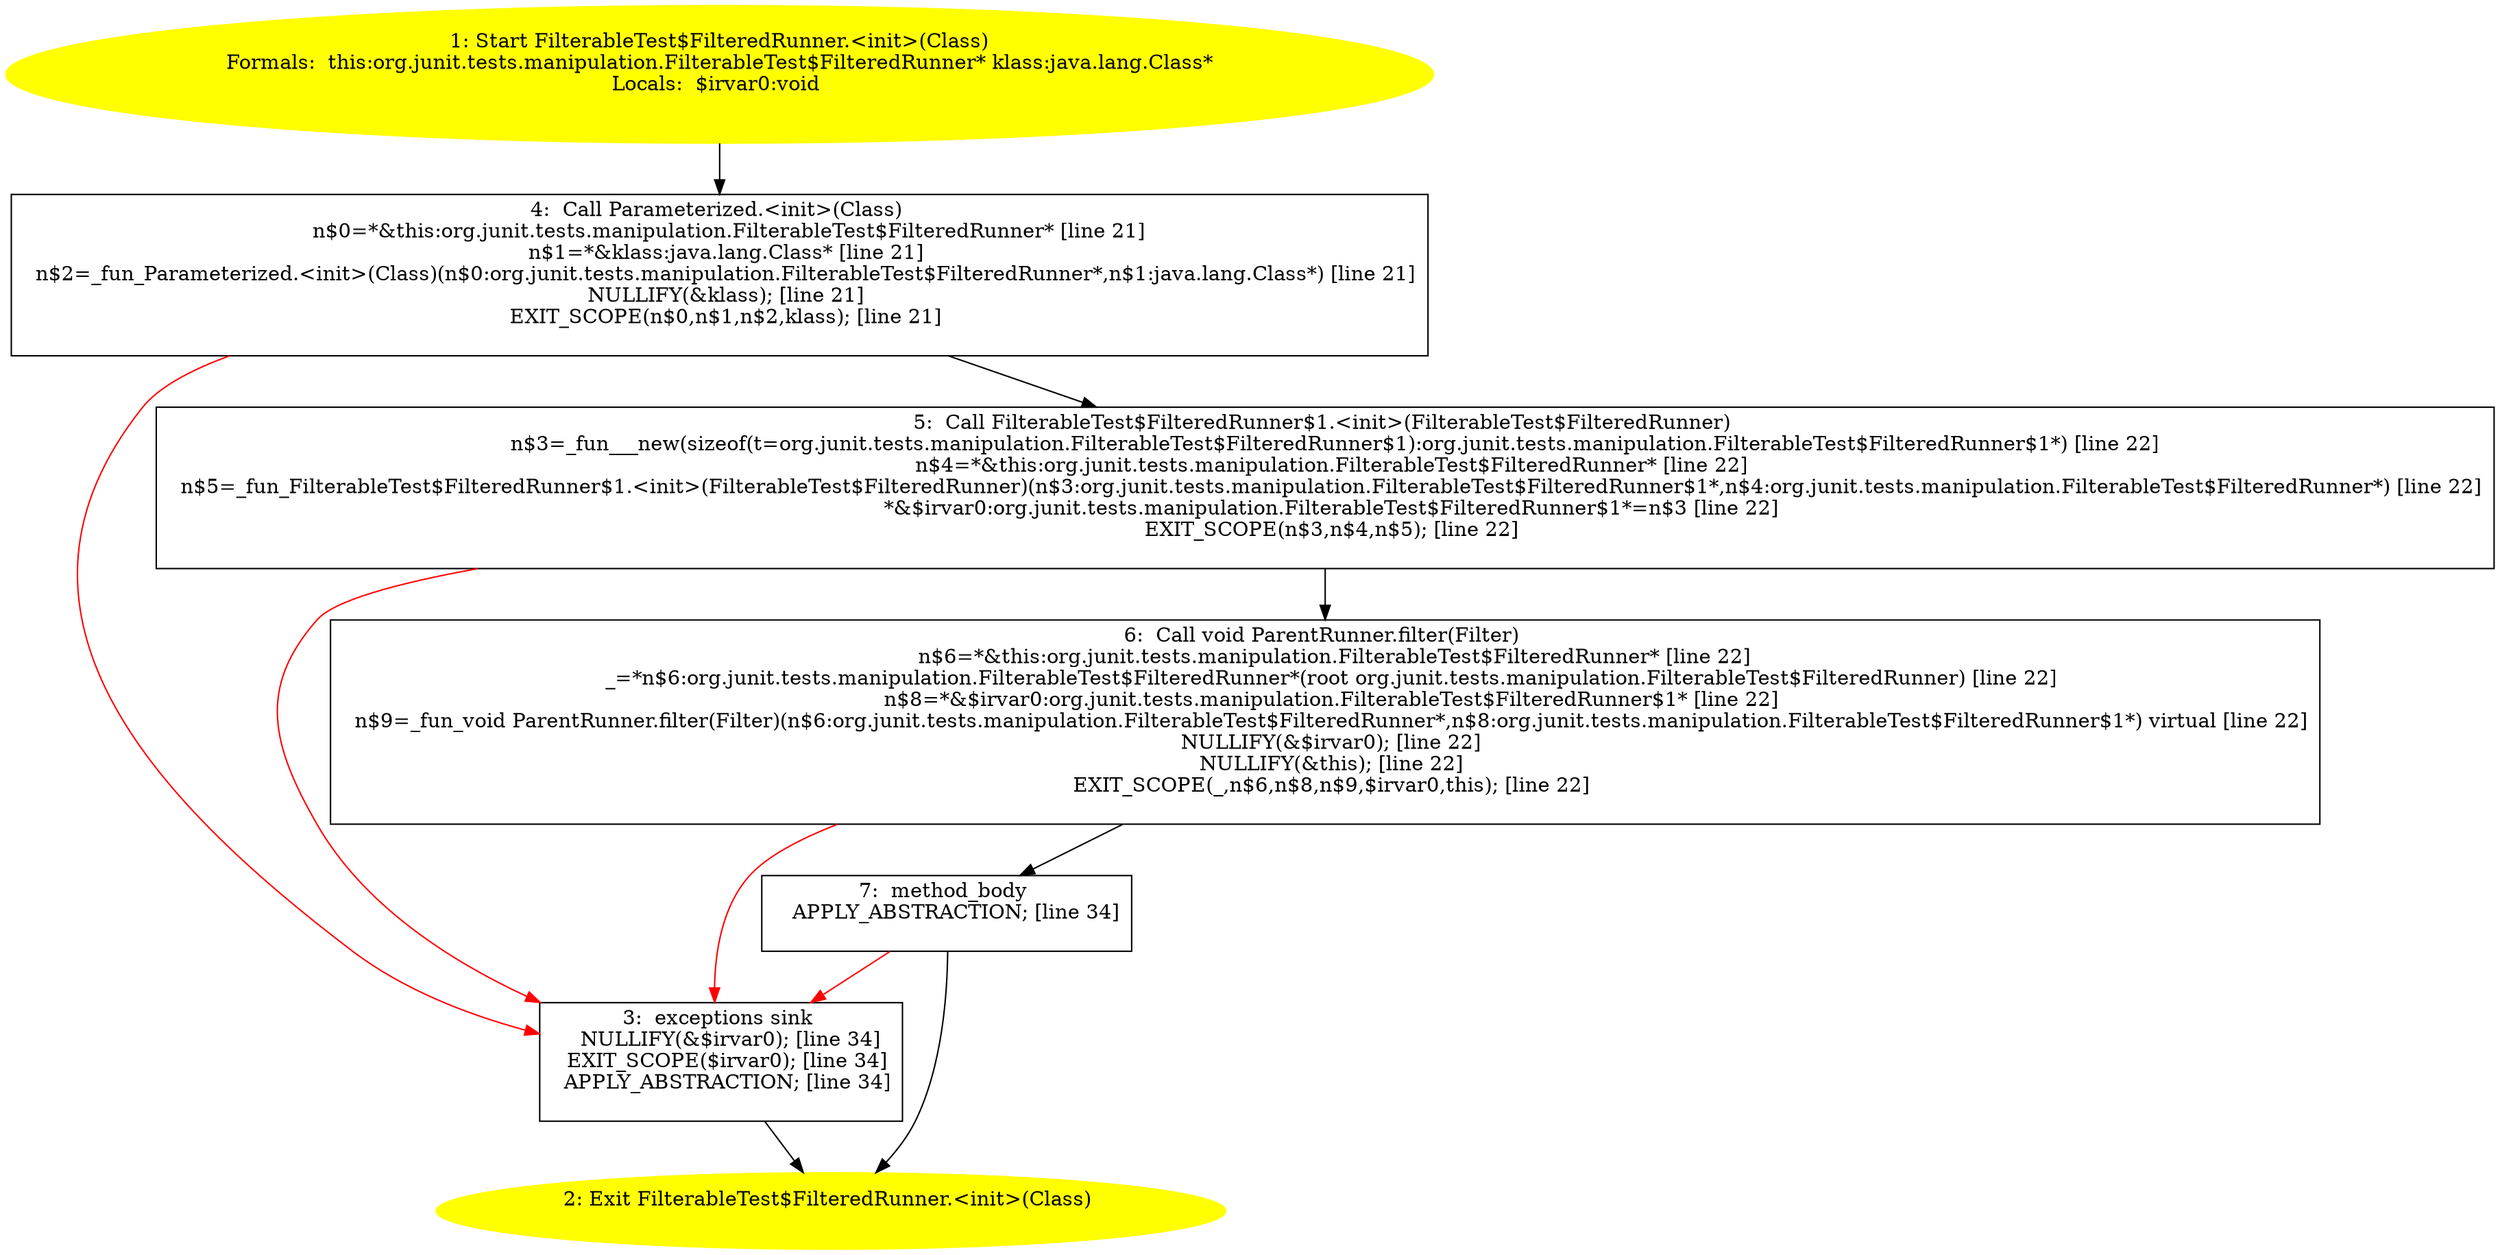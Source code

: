 /* @generated */
digraph cfg {
"org.junit.tests.manipulation.FilterableTest$FilteredRunner.<init>(java.lang.Class).eccb5a43c30bcecadcd4a303dfeefeb6_1" [label="1: Start FilterableTest$FilteredRunner.<init>(Class)\nFormals:  this:org.junit.tests.manipulation.FilterableTest$FilteredRunner* klass:java.lang.Class*\nLocals:  $irvar0:void \n  " color=yellow style=filled]
	

	 "org.junit.tests.manipulation.FilterableTest$FilteredRunner.<init>(java.lang.Class).eccb5a43c30bcecadcd4a303dfeefeb6_1" -> "org.junit.tests.manipulation.FilterableTest$FilteredRunner.<init>(java.lang.Class).eccb5a43c30bcecadcd4a303dfeefeb6_4" ;
"org.junit.tests.manipulation.FilterableTest$FilteredRunner.<init>(java.lang.Class).eccb5a43c30bcecadcd4a303dfeefeb6_2" [label="2: Exit FilterableTest$FilteredRunner.<init>(Class) \n  " color=yellow style=filled]
	

"org.junit.tests.manipulation.FilterableTest$FilteredRunner.<init>(java.lang.Class).eccb5a43c30bcecadcd4a303dfeefeb6_3" [label="3:  exceptions sink \n   NULLIFY(&$irvar0); [line 34]\n  EXIT_SCOPE($irvar0); [line 34]\n  APPLY_ABSTRACTION; [line 34]\n " shape="box"]
	

	 "org.junit.tests.manipulation.FilterableTest$FilteredRunner.<init>(java.lang.Class).eccb5a43c30bcecadcd4a303dfeefeb6_3" -> "org.junit.tests.manipulation.FilterableTest$FilteredRunner.<init>(java.lang.Class).eccb5a43c30bcecadcd4a303dfeefeb6_2" ;
"org.junit.tests.manipulation.FilterableTest$FilteredRunner.<init>(java.lang.Class).eccb5a43c30bcecadcd4a303dfeefeb6_4" [label="4:  Call Parameterized.<init>(Class) \n   n$0=*&this:org.junit.tests.manipulation.FilterableTest$FilteredRunner* [line 21]\n  n$1=*&klass:java.lang.Class* [line 21]\n  n$2=_fun_Parameterized.<init>(Class)(n$0:org.junit.tests.manipulation.FilterableTest$FilteredRunner*,n$1:java.lang.Class*) [line 21]\n  NULLIFY(&klass); [line 21]\n  EXIT_SCOPE(n$0,n$1,n$2,klass); [line 21]\n " shape="box"]
	

	 "org.junit.tests.manipulation.FilterableTest$FilteredRunner.<init>(java.lang.Class).eccb5a43c30bcecadcd4a303dfeefeb6_4" -> "org.junit.tests.manipulation.FilterableTest$FilteredRunner.<init>(java.lang.Class).eccb5a43c30bcecadcd4a303dfeefeb6_5" ;
	 "org.junit.tests.manipulation.FilterableTest$FilteredRunner.<init>(java.lang.Class).eccb5a43c30bcecadcd4a303dfeefeb6_4" -> "org.junit.tests.manipulation.FilterableTest$FilteredRunner.<init>(java.lang.Class).eccb5a43c30bcecadcd4a303dfeefeb6_3" [color="red" ];
"org.junit.tests.manipulation.FilterableTest$FilteredRunner.<init>(java.lang.Class).eccb5a43c30bcecadcd4a303dfeefeb6_5" [label="5:  Call FilterableTest$FilteredRunner$1.<init>(FilterableTest$FilteredRunner) \n   n$3=_fun___new(sizeof(t=org.junit.tests.manipulation.FilterableTest$FilteredRunner$1):org.junit.tests.manipulation.FilterableTest$FilteredRunner$1*) [line 22]\n  n$4=*&this:org.junit.tests.manipulation.FilterableTest$FilteredRunner* [line 22]\n  n$5=_fun_FilterableTest$FilteredRunner$1.<init>(FilterableTest$FilteredRunner)(n$3:org.junit.tests.manipulation.FilterableTest$FilteredRunner$1*,n$4:org.junit.tests.manipulation.FilterableTest$FilteredRunner*) [line 22]\n  *&$irvar0:org.junit.tests.manipulation.FilterableTest$FilteredRunner$1*=n$3 [line 22]\n  EXIT_SCOPE(n$3,n$4,n$5); [line 22]\n " shape="box"]
	

	 "org.junit.tests.manipulation.FilterableTest$FilteredRunner.<init>(java.lang.Class).eccb5a43c30bcecadcd4a303dfeefeb6_5" -> "org.junit.tests.manipulation.FilterableTest$FilteredRunner.<init>(java.lang.Class).eccb5a43c30bcecadcd4a303dfeefeb6_6" ;
	 "org.junit.tests.manipulation.FilterableTest$FilteredRunner.<init>(java.lang.Class).eccb5a43c30bcecadcd4a303dfeefeb6_5" -> "org.junit.tests.manipulation.FilterableTest$FilteredRunner.<init>(java.lang.Class).eccb5a43c30bcecadcd4a303dfeefeb6_3" [color="red" ];
"org.junit.tests.manipulation.FilterableTest$FilteredRunner.<init>(java.lang.Class).eccb5a43c30bcecadcd4a303dfeefeb6_6" [label="6:  Call void ParentRunner.filter(Filter) \n   n$6=*&this:org.junit.tests.manipulation.FilterableTest$FilteredRunner* [line 22]\n  _=*n$6:org.junit.tests.manipulation.FilterableTest$FilteredRunner*(root org.junit.tests.manipulation.FilterableTest$FilteredRunner) [line 22]\n  n$8=*&$irvar0:org.junit.tests.manipulation.FilterableTest$FilteredRunner$1* [line 22]\n  n$9=_fun_void ParentRunner.filter(Filter)(n$6:org.junit.tests.manipulation.FilterableTest$FilteredRunner*,n$8:org.junit.tests.manipulation.FilterableTest$FilteredRunner$1*) virtual [line 22]\n  NULLIFY(&$irvar0); [line 22]\n  NULLIFY(&this); [line 22]\n  EXIT_SCOPE(_,n$6,n$8,n$9,$irvar0,this); [line 22]\n " shape="box"]
	

	 "org.junit.tests.manipulation.FilterableTest$FilteredRunner.<init>(java.lang.Class).eccb5a43c30bcecadcd4a303dfeefeb6_6" -> "org.junit.tests.manipulation.FilterableTest$FilteredRunner.<init>(java.lang.Class).eccb5a43c30bcecadcd4a303dfeefeb6_7" ;
	 "org.junit.tests.manipulation.FilterableTest$FilteredRunner.<init>(java.lang.Class).eccb5a43c30bcecadcd4a303dfeefeb6_6" -> "org.junit.tests.manipulation.FilterableTest$FilteredRunner.<init>(java.lang.Class).eccb5a43c30bcecadcd4a303dfeefeb6_3" [color="red" ];
"org.junit.tests.manipulation.FilterableTest$FilteredRunner.<init>(java.lang.Class).eccb5a43c30bcecadcd4a303dfeefeb6_7" [label="7:  method_body \n   APPLY_ABSTRACTION; [line 34]\n " shape="box"]
	

	 "org.junit.tests.manipulation.FilterableTest$FilteredRunner.<init>(java.lang.Class).eccb5a43c30bcecadcd4a303dfeefeb6_7" -> "org.junit.tests.manipulation.FilterableTest$FilteredRunner.<init>(java.lang.Class).eccb5a43c30bcecadcd4a303dfeefeb6_2" ;
	 "org.junit.tests.manipulation.FilterableTest$FilteredRunner.<init>(java.lang.Class).eccb5a43c30bcecadcd4a303dfeefeb6_7" -> "org.junit.tests.manipulation.FilterableTest$FilteredRunner.<init>(java.lang.Class).eccb5a43c30bcecadcd4a303dfeefeb6_3" [color="red" ];
}
